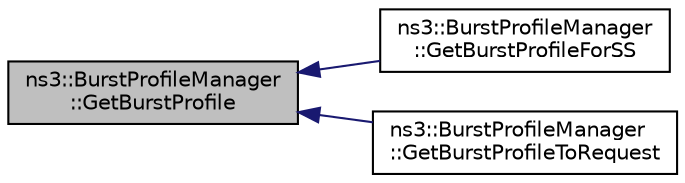 digraph "ns3::BurstProfileManager::GetBurstProfile"
{
  edge [fontname="Helvetica",fontsize="10",labelfontname="Helvetica",labelfontsize="10"];
  node [fontname="Helvetica",fontsize="10",shape=record];
  rankdir="LR";
  Node1 [label="ns3::BurstProfileManager\l::GetBurstProfile",height=0.2,width=0.4,color="black", fillcolor="grey75", style="filled", fontcolor="black"];
  Node1 -> Node2 [dir="back",color="midnightblue",fontsize="10",style="solid"];
  Node2 [label="ns3::BurstProfileManager\l::GetBurstProfileForSS",height=0.2,width=0.4,color="black", fillcolor="white", style="filled",URL="$dc/d94/classns3_1_1BurstProfileManager.html#a23f0b08e555af41ab33d916501b8d5b8",tooltip="Get burst profile for SS. "];
  Node1 -> Node3 [dir="back",color="midnightblue",fontsize="10",style="solid"];
  Node3 [label="ns3::BurstProfileManager\l::GetBurstProfileToRequest",height=0.2,width=0.4,color="black", fillcolor="white", style="filled",URL="$dc/d94/classns3_1_1BurstProfileManager.html#aa3a8bea76b9da0541365225fa48d2616",tooltip="Get burst profile to request. "];
}
